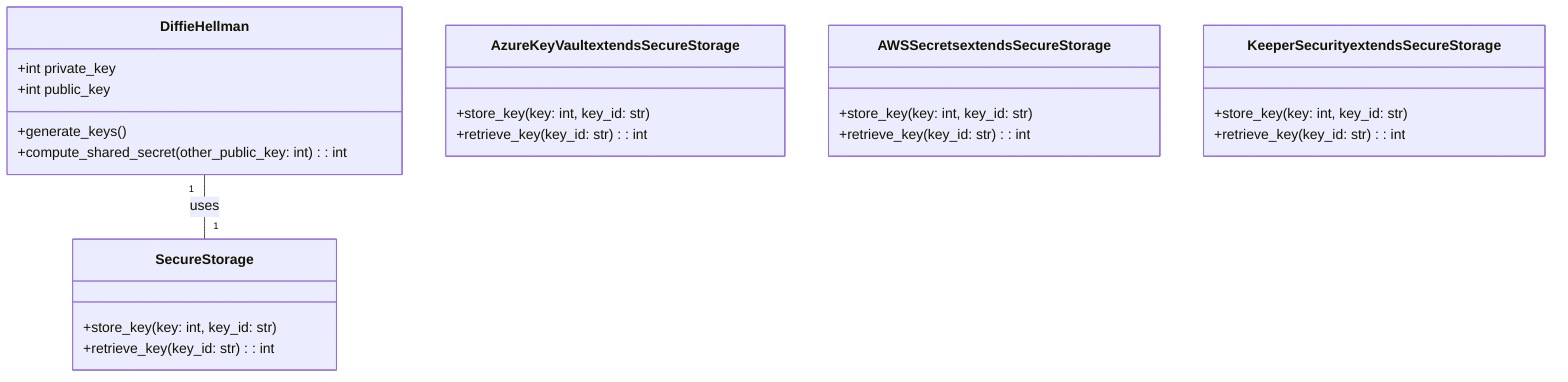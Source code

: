 classDiagram
    class DiffieHellman{
        +int private_key
        +int public_key
        +generate_keys()
        +compute_shared_secret(other_public_key: int): int
    }
    class SecureStorage{
        +store_key(key: int, key_id: str)
        +retrieve_key(key_id: str): int
    }
    class AzureKeyVault extends SecureStorage{
        +store_key(key: int, key_id: str)
        +retrieve_key(key_id: str): int
    }
    class AWSSecrets extends SecureStorage{
        +store_key(key: int, key_id: str)
        +retrieve_key(key_id: str): int
    }
    class KeeperSecurity extends SecureStorage{
        +store_key(key: int, key_id: str)
        +retrieve_key(key_id: str): int
    }
    DiffieHellman "1" -- "1" SecureStorage: uses